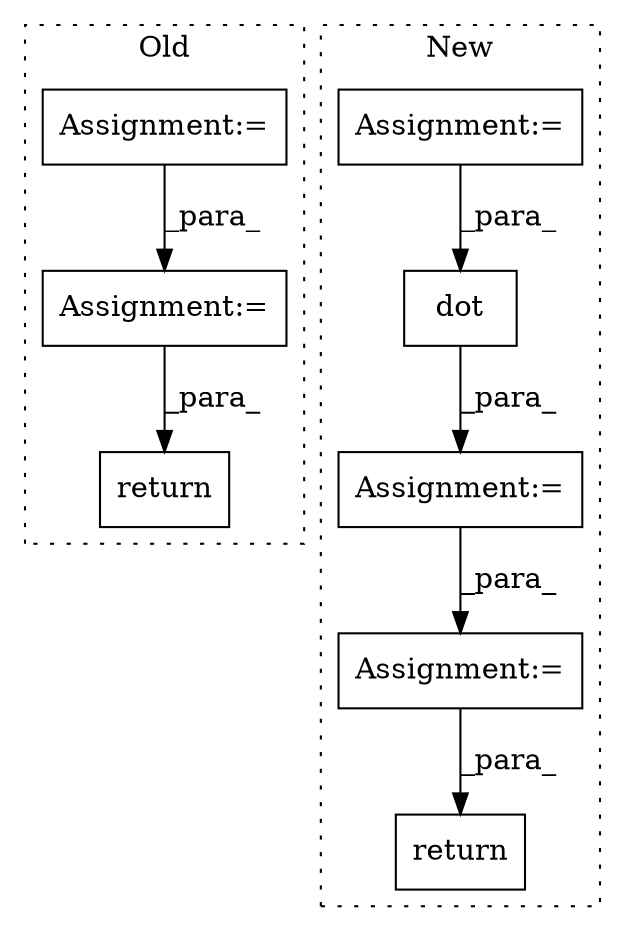 digraph G {
subgraph cluster0 {
1 [label="return" a="41" s="944" l="7" shape="box"];
4 [label="Assignment:=" a="7" s="751" l="1" shape="box"];
8 [label="Assignment:=" a="7" s="662" l="1" shape="box"];
label = "Old";
style="dotted";
}
subgraph cluster1 {
2 [label="dot" a="32" s="677,699" l="4,1" shape="box"];
3 [label="return" a="41" s="794" l="7" shape="box"];
5 [label="Assignment:=" a="7" s="590" l="1" shape="box"];
6 [label="Assignment:=" a="7" s="719" l="1" shape="box"];
7 [label="Assignment:=" a="7" s="667" l="1" shape="box"];
label = "New";
style="dotted";
}
2 -> 7 [label="_para_"];
4 -> 1 [label="_para_"];
5 -> 2 [label="_para_"];
6 -> 3 [label="_para_"];
7 -> 6 [label="_para_"];
8 -> 4 [label="_para_"];
}